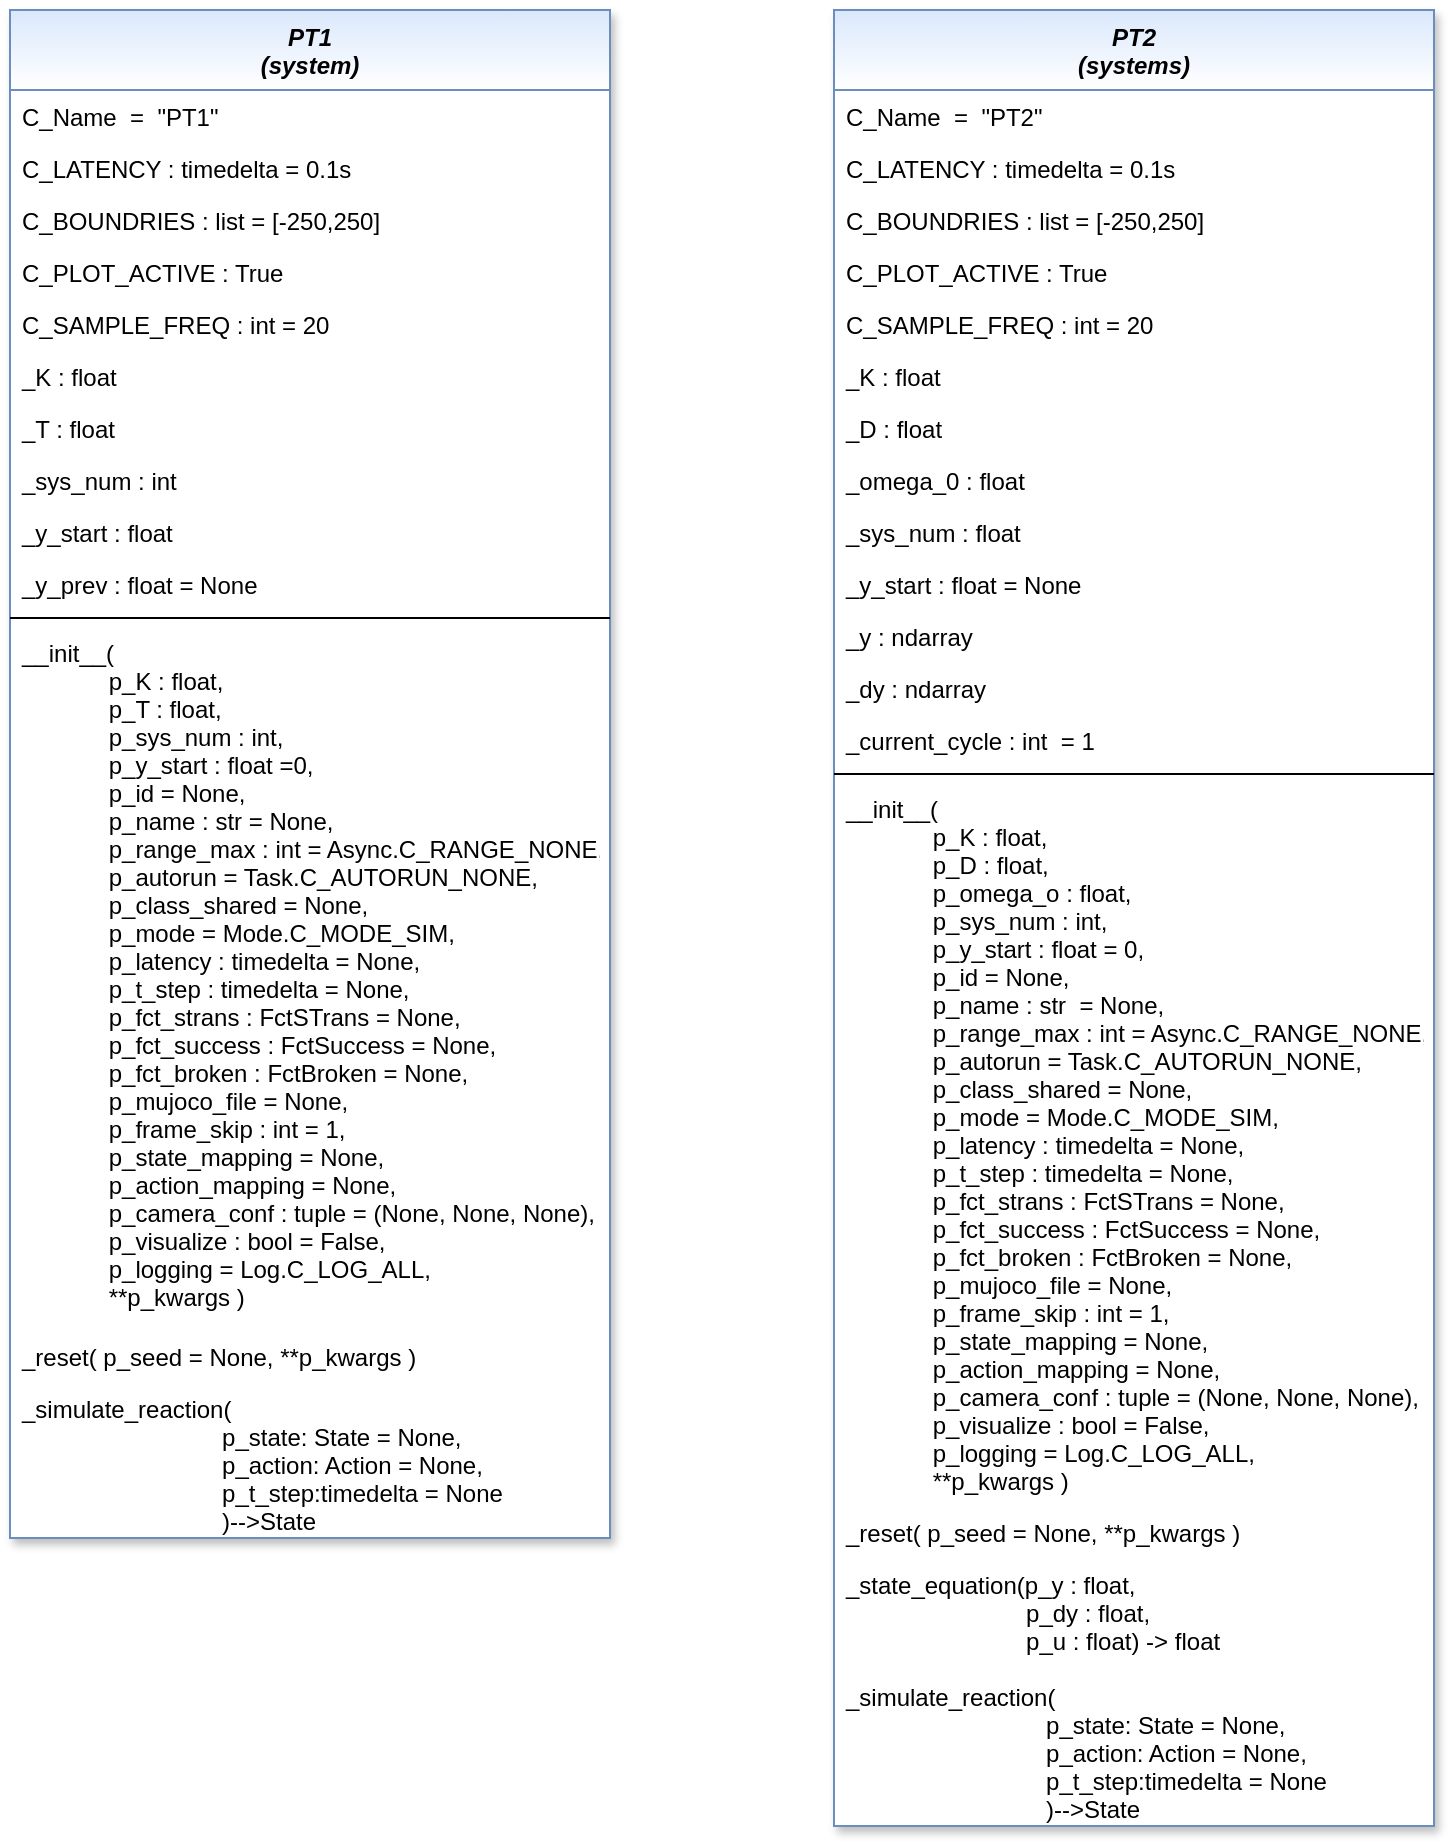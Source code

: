<mxfile version="26.0.4">
  <diagram id="C5RBs43oDa-KdzZeNtuy" name="Page-1">
    <mxGraphModel dx="2004" dy="1203" grid="1" gridSize="10" guides="1" tooltips="1" connect="1" arrows="1" fold="1" page="1" pageScale="1" pageWidth="827" pageHeight="1169" math="0" shadow="0">
      <root>
        <mxCell id="WIyWlLk6GJQsqaUBKTNV-0" />
        <mxCell id="WIyWlLk6GJQsqaUBKTNV-1" parent="WIyWlLk6GJQsqaUBKTNV-0" />
        <mxCell id="Q4mTtLXMbuz6-RH1aTCQ-0" value="PT1&#xa;(system)" style="swimlane;fontStyle=3;align=center;verticalAlign=top;childLayout=stackLayout;horizontal=1;startSize=40;horizontalStack=0;resizeParent=1;resizeLast=0;collapsible=1;marginBottom=0;rounded=0;shadow=1;strokeWidth=1;fillColor=#dae8fc;strokeColor=#6c8ebf;swimlaneFillColor=#ffffff;gradientColor=#FFFFFF;" parent="WIyWlLk6GJQsqaUBKTNV-1" vertex="1">
          <mxGeometry x="40" y="81" width="300" height="764" as="geometry">
            <mxRectangle x="230" y="140" width="160" height="26" as="alternateBounds" />
          </mxGeometry>
        </mxCell>
        <mxCell id="Q4mTtLXMbuz6-RH1aTCQ-1" value="C_Name  =  &quot;PT1&quot;" style="text;align=left;verticalAlign=top;spacingLeft=4;spacingRight=4;overflow=hidden;rotatable=0;points=[[0,0.5],[1,0.5]];portConstraint=eastwest;fontColor=default;" parent="Q4mTtLXMbuz6-RH1aTCQ-0" vertex="1">
          <mxGeometry y="40" width="300" height="26" as="geometry" />
        </mxCell>
        <mxCell id="Q4mTtLXMbuz6-RH1aTCQ-2" value="C_LATENCY : timedelta = 0.1s" style="text;align=left;verticalAlign=top;spacingLeft=4;spacingRight=4;overflow=hidden;rotatable=0;points=[[0,0.5],[1,0.5]];portConstraint=eastwest;fontColor=default;" parent="Q4mTtLXMbuz6-RH1aTCQ-0" vertex="1">
          <mxGeometry y="66" width="300" height="26" as="geometry" />
        </mxCell>
        <mxCell id="Q4mTtLXMbuz6-RH1aTCQ-21" value="C_BOUNDRIES : list = [-250,250]" style="text;align=left;verticalAlign=top;spacingLeft=4;spacingRight=4;overflow=hidden;rotatable=0;points=[[0,0.5],[1,0.5]];portConstraint=eastwest;fontColor=default;" parent="Q4mTtLXMbuz6-RH1aTCQ-0" vertex="1">
          <mxGeometry y="92" width="300" height="26" as="geometry" />
        </mxCell>
        <mxCell id="Q4mTtLXMbuz6-RH1aTCQ-3" value="C_PLOT_ACTIVE : True" style="text;align=left;verticalAlign=top;spacingLeft=4;spacingRight=4;overflow=hidden;rotatable=0;points=[[0,0.5],[1,0.5]];portConstraint=eastwest;fontColor=default;" parent="Q4mTtLXMbuz6-RH1aTCQ-0" vertex="1">
          <mxGeometry y="118" width="300" height="26" as="geometry" />
        </mxCell>
        <mxCell id="Q4mTtLXMbuz6-RH1aTCQ-22" value="C_SAMPLE_FREQ : int = 20" style="text;align=left;verticalAlign=top;spacingLeft=4;spacingRight=4;overflow=hidden;rotatable=0;points=[[0,0.5],[1,0.5]];portConstraint=eastwest;fontColor=default;" parent="Q4mTtLXMbuz6-RH1aTCQ-0" vertex="1">
          <mxGeometry y="144" width="300" height="26" as="geometry" />
        </mxCell>
        <mxCell id="Q4mTtLXMbuz6-RH1aTCQ-16" value="_K : float" style="text;align=left;verticalAlign=top;spacingLeft=4;spacingRight=4;overflow=hidden;rotatable=0;points=[[0,0.5],[1,0.5]];portConstraint=eastwest;fontColor=default;" parent="Q4mTtLXMbuz6-RH1aTCQ-0" vertex="1">
          <mxGeometry y="170" width="300" height="26" as="geometry" />
        </mxCell>
        <mxCell id="Q4mTtLXMbuz6-RH1aTCQ-17" value="_T : float" style="text;align=left;verticalAlign=top;spacingLeft=4;spacingRight=4;overflow=hidden;rotatable=0;points=[[0,0.5],[1,0.5]];portConstraint=eastwest;fontColor=default;" parent="Q4mTtLXMbuz6-RH1aTCQ-0" vertex="1">
          <mxGeometry y="196" width="300" height="26" as="geometry" />
        </mxCell>
        <mxCell id="Q4mTtLXMbuz6-RH1aTCQ-18" value="_sys_num : int" style="text;align=left;verticalAlign=top;spacingLeft=4;spacingRight=4;overflow=hidden;rotatable=0;points=[[0,0.5],[1,0.5]];portConstraint=eastwest;fontColor=default;" parent="Q4mTtLXMbuz6-RH1aTCQ-0" vertex="1">
          <mxGeometry y="222" width="300" height="26" as="geometry" />
        </mxCell>
        <mxCell id="Q4mTtLXMbuz6-RH1aTCQ-19" value="_y_start : float " style="text;align=left;verticalAlign=top;spacingLeft=4;spacingRight=4;overflow=hidden;rotatable=0;points=[[0,0.5],[1,0.5]];portConstraint=eastwest;fontColor=default;" parent="Q4mTtLXMbuz6-RH1aTCQ-0" vertex="1">
          <mxGeometry y="248" width="300" height="26" as="geometry" />
        </mxCell>
        <mxCell id="Q4mTtLXMbuz6-RH1aTCQ-20" value="_y_prev : float = None" style="text;align=left;verticalAlign=top;spacingLeft=4;spacingRight=4;overflow=hidden;rotatable=0;points=[[0,0.5],[1,0.5]];portConstraint=eastwest;fontColor=default;" parent="Q4mTtLXMbuz6-RH1aTCQ-0" vertex="1">
          <mxGeometry y="274" width="300" height="26" as="geometry" />
        </mxCell>
        <mxCell id="Q4mTtLXMbuz6-RH1aTCQ-4" value="" style="line;html=1;strokeWidth=1;align=left;verticalAlign=middle;spacingTop=-1;spacingLeft=3;spacingRight=3;rotatable=0;labelPosition=right;points=[];portConstraint=eastwest;" parent="Q4mTtLXMbuz6-RH1aTCQ-0" vertex="1">
          <mxGeometry y="300" width="300" height="8" as="geometry" />
        </mxCell>
        <mxCell id="Q4mTtLXMbuz6-RH1aTCQ-5" value="__init__(    &#xa;             p_K : float,&#xa;             p_T : float,&#xa;             p_sys_num : int,                  &#xa;             p_y_start : float =0,&#xa;             p_id = None,&#xa;                               p_name : str = None,&#xa;                               p_range_max : int = Async.C_RANGE_NONE,&#xa;                               p_autorun = Task.C_AUTORUN_NONE,&#xa;                               p_class_shared = None,&#xa;                               p_mode = Mode.C_MODE_SIM,&#xa;                               p_latency : timedelta = None,&#xa;                               p_t_step : timedelta = None,&#xa;                               p_fct_strans : FctSTrans = None,&#xa;                               p_fct_success : FctSuccess = None,&#xa;                               p_fct_broken : FctBroken = None,&#xa;                               p_mujoco_file = None,&#xa;                               p_frame_skip : int = 1,&#xa;                               p_state_mapping = None,&#xa;                               p_action_mapping = None,&#xa;                               p_camera_conf : tuple = (None, None, None),&#xa;                               p_visualize : bool = False,&#xa;                               p_logging = Log.C_LOG_ALL,&#xa;                               **p_kwargs )" style="text;align=left;verticalAlign=top;spacingLeft=4;spacingRight=4;overflow=hidden;rotatable=0;points=[[0,0.5],[1,0.5]];portConstraint=eastwest;fontColor=default;" parent="Q4mTtLXMbuz6-RH1aTCQ-0" vertex="1">
          <mxGeometry y="308" width="300" height="352" as="geometry" />
        </mxCell>
        <mxCell id="Q4mTtLXMbuz6-RH1aTCQ-6" value="_reset( p_seed = None, **p_kwargs )" style="text;align=left;verticalAlign=top;spacingLeft=4;spacingRight=4;overflow=hidden;rotatable=0;points=[[0,0.5],[1,0.5]];portConstraint=eastwest;fontColor=default;" parent="Q4mTtLXMbuz6-RH1aTCQ-0" vertex="1">
          <mxGeometry y="660" width="300" height="26" as="geometry" />
        </mxCell>
        <mxCell id="Q4mTtLXMbuz6-RH1aTCQ-7" value="_simulate_reaction(  &#xa;                              p_state: State = None,&#xa;                              p_action: Action = None, &#xa;                              p_t_step:timedelta = None&#xa;                              )--&gt;State" style="text;align=left;verticalAlign=top;spacingLeft=4;spacingRight=4;overflow=hidden;rotatable=0;points=[[0,0.5],[1,0.5]];portConstraint=eastwest;fontColor=default;" parent="Q4mTtLXMbuz6-RH1aTCQ-0" vertex="1">
          <mxGeometry y="686" width="300" height="78" as="geometry" />
        </mxCell>
        <mxCell id="Q4mTtLXMbuz6-RH1aTCQ-23" value="PT2&#xa;(systems)" style="swimlane;fontStyle=3;align=center;verticalAlign=top;childLayout=stackLayout;horizontal=1;startSize=40;horizontalStack=0;resizeParent=1;resizeLast=0;collapsible=1;marginBottom=0;rounded=0;shadow=1;strokeWidth=1;fillColor=#dae8fc;strokeColor=#6c8ebf;swimlaneFillColor=#ffffff;gradientColor=#FFFFFF;" parent="WIyWlLk6GJQsqaUBKTNV-1" vertex="1">
          <mxGeometry x="452" y="81" width="300" height="908" as="geometry">
            <mxRectangle x="230" y="140" width="160" height="26" as="alternateBounds" />
          </mxGeometry>
        </mxCell>
        <mxCell id="Q4mTtLXMbuz6-RH1aTCQ-24" value="C_Name  =  &quot;PT2&quot;" style="text;align=left;verticalAlign=top;spacingLeft=4;spacingRight=4;overflow=hidden;rotatable=0;points=[[0,0.5],[1,0.5]];portConstraint=eastwest;fontColor=default;" parent="Q4mTtLXMbuz6-RH1aTCQ-23" vertex="1">
          <mxGeometry y="40" width="300" height="26" as="geometry" />
        </mxCell>
        <mxCell id="Q4mTtLXMbuz6-RH1aTCQ-25" value="C_LATENCY : timedelta = 0.1s" style="text;align=left;verticalAlign=top;spacingLeft=4;spacingRight=4;overflow=hidden;rotatable=0;points=[[0,0.5],[1,0.5]];portConstraint=eastwest;fontColor=default;" parent="Q4mTtLXMbuz6-RH1aTCQ-23" vertex="1">
          <mxGeometry y="66" width="300" height="26" as="geometry" />
        </mxCell>
        <mxCell id="Q4mTtLXMbuz6-RH1aTCQ-26" value="C_BOUNDRIES : list = [-250,250]" style="text;align=left;verticalAlign=top;spacingLeft=4;spacingRight=4;overflow=hidden;rotatable=0;points=[[0,0.5],[1,0.5]];portConstraint=eastwest;fontColor=default;" parent="Q4mTtLXMbuz6-RH1aTCQ-23" vertex="1">
          <mxGeometry y="92" width="300" height="26" as="geometry" />
        </mxCell>
        <mxCell id="Q4mTtLXMbuz6-RH1aTCQ-27" value="C_PLOT_ACTIVE : True" style="text;align=left;verticalAlign=top;spacingLeft=4;spacingRight=4;overflow=hidden;rotatable=0;points=[[0,0.5],[1,0.5]];portConstraint=eastwest;fontColor=default;" parent="Q4mTtLXMbuz6-RH1aTCQ-23" vertex="1">
          <mxGeometry y="118" width="300" height="26" as="geometry" />
        </mxCell>
        <mxCell id="Q4mTtLXMbuz6-RH1aTCQ-28" value="C_SAMPLE_FREQ : int = 20" style="text;align=left;verticalAlign=top;spacingLeft=4;spacingRight=4;overflow=hidden;rotatable=0;points=[[0,0.5],[1,0.5]];portConstraint=eastwest;fontColor=default;" parent="Q4mTtLXMbuz6-RH1aTCQ-23" vertex="1">
          <mxGeometry y="144" width="300" height="26" as="geometry" />
        </mxCell>
        <mxCell id="Q4mTtLXMbuz6-RH1aTCQ-29" value="_K : float" style="text;align=left;verticalAlign=top;spacingLeft=4;spacingRight=4;overflow=hidden;rotatable=0;points=[[0,0.5],[1,0.5]];portConstraint=eastwest;fontColor=default;" parent="Q4mTtLXMbuz6-RH1aTCQ-23" vertex="1">
          <mxGeometry y="170" width="300" height="26" as="geometry" />
        </mxCell>
        <mxCell id="Q4mTtLXMbuz6-RH1aTCQ-30" value="_D : float" style="text;align=left;verticalAlign=top;spacingLeft=4;spacingRight=4;overflow=hidden;rotatable=0;points=[[0,0.5],[1,0.5]];portConstraint=eastwest;fontColor=default;" parent="Q4mTtLXMbuz6-RH1aTCQ-23" vertex="1">
          <mxGeometry y="196" width="300" height="26" as="geometry" />
        </mxCell>
        <mxCell id="Q4mTtLXMbuz6-RH1aTCQ-31" value="_omega_0 : float" style="text;align=left;verticalAlign=top;spacingLeft=4;spacingRight=4;overflow=hidden;rotatable=0;points=[[0,0.5],[1,0.5]];portConstraint=eastwest;fontColor=default;" parent="Q4mTtLXMbuz6-RH1aTCQ-23" vertex="1">
          <mxGeometry y="222" width="300" height="26" as="geometry" />
        </mxCell>
        <mxCell id="Q4mTtLXMbuz6-RH1aTCQ-32" value="_sys_num : float " style="text;align=left;verticalAlign=top;spacingLeft=4;spacingRight=4;overflow=hidden;rotatable=0;points=[[0,0.5],[1,0.5]];portConstraint=eastwest;fontColor=default;" parent="Q4mTtLXMbuz6-RH1aTCQ-23" vertex="1">
          <mxGeometry y="248" width="300" height="26" as="geometry" />
        </mxCell>
        <mxCell id="Q4mTtLXMbuz6-RH1aTCQ-33" value="_y_start : float = None" style="text;align=left;verticalAlign=top;spacingLeft=4;spacingRight=4;overflow=hidden;rotatable=0;points=[[0,0.5],[1,0.5]];portConstraint=eastwest;fontColor=default;" parent="Q4mTtLXMbuz6-RH1aTCQ-23" vertex="1">
          <mxGeometry y="274" width="300" height="26" as="geometry" />
        </mxCell>
        <mxCell id="Q4mTtLXMbuz6-RH1aTCQ-38" value="_y : ndarray" style="text;align=left;verticalAlign=top;spacingLeft=4;spacingRight=4;overflow=hidden;rotatable=0;points=[[0,0.5],[1,0.5]];portConstraint=eastwest;fontColor=default;" parent="Q4mTtLXMbuz6-RH1aTCQ-23" vertex="1">
          <mxGeometry y="300" width="300" height="26" as="geometry" />
        </mxCell>
        <mxCell id="Q4mTtLXMbuz6-RH1aTCQ-39" value="_dy : ndarray" style="text;align=left;verticalAlign=top;spacingLeft=4;spacingRight=4;overflow=hidden;rotatable=0;points=[[0,0.5],[1,0.5]];portConstraint=eastwest;fontColor=default;" parent="Q4mTtLXMbuz6-RH1aTCQ-23" vertex="1">
          <mxGeometry y="326" width="300" height="26" as="geometry" />
        </mxCell>
        <mxCell id="Q4mTtLXMbuz6-RH1aTCQ-40" value="_current_cycle : int  = 1" style="text;align=left;verticalAlign=top;spacingLeft=4;spacingRight=4;overflow=hidden;rotatable=0;points=[[0,0.5],[1,0.5]];portConstraint=eastwest;fontColor=default;" parent="Q4mTtLXMbuz6-RH1aTCQ-23" vertex="1">
          <mxGeometry y="352" width="300" height="26" as="geometry" />
        </mxCell>
        <mxCell id="Q4mTtLXMbuz6-RH1aTCQ-34" value="" style="line;html=1;strokeWidth=1;align=left;verticalAlign=middle;spacingTop=-1;spacingLeft=3;spacingRight=3;rotatable=0;labelPosition=right;points=[];portConstraint=eastwest;" parent="Q4mTtLXMbuz6-RH1aTCQ-23" vertex="1">
          <mxGeometry y="378" width="300" height="8" as="geometry" />
        </mxCell>
        <mxCell id="Q4mTtLXMbuz6-RH1aTCQ-35" value="__init__(    &#xa;             p_K : float,&#xa;             p_D : float,&#xa;             p_omega_o : float,&#xa;             p_sys_num : int,              &#xa;             p_y_start : float = 0,&#xa;             p_id = None,&#xa;                               p_name : str  = None,&#xa;                               p_range_max : int = Async.C_RANGE_NONE,&#xa;                               p_autorun = Task.C_AUTORUN_NONE,&#xa;                               p_class_shared = None,&#xa;                               p_mode = Mode.C_MODE_SIM,&#xa;                               p_latency : timedelta = None,&#xa;                               p_t_step : timedelta = None,&#xa;                               p_fct_strans : FctSTrans = None,&#xa;                               p_fct_success : FctSuccess = None,&#xa;                               p_fct_broken : FctBroken = None,&#xa;                               p_mujoco_file = None,&#xa;                               p_frame_skip : int = 1,&#xa;                               p_state_mapping = None,&#xa;                               p_action_mapping = None,&#xa;                               p_camera_conf : tuple = (None, None, None),&#xa;                               p_visualize : bool = False,&#xa;                               p_logging = Log.C_LOG_ALL,&#xa;                               **p_kwargs )" style="text;align=left;verticalAlign=top;spacingLeft=4;spacingRight=4;overflow=hidden;rotatable=0;points=[[0,0.5],[1,0.5]];portConstraint=eastwest;fontColor=default;" parent="Q4mTtLXMbuz6-RH1aTCQ-23" vertex="1">
          <mxGeometry y="386" width="300" height="362" as="geometry" />
        </mxCell>
        <mxCell id="Q4mTtLXMbuz6-RH1aTCQ-36" value="_reset( p_seed = None, **p_kwargs )" style="text;align=left;verticalAlign=top;spacingLeft=4;spacingRight=4;overflow=hidden;rotatable=0;points=[[0,0.5],[1,0.5]];portConstraint=eastwest;fontColor=default;" parent="Q4mTtLXMbuz6-RH1aTCQ-23" vertex="1">
          <mxGeometry y="748" width="300" height="26" as="geometry" />
        </mxCell>
        <mxCell id="Q4mTtLXMbuz6-RH1aTCQ-41" value="_state_equation(p_y : float,&#xa;                           p_dy : float, &#xa;                           p_u : float) -&gt; float" style="text;align=left;verticalAlign=top;spacingLeft=4;spacingRight=4;overflow=hidden;rotatable=0;points=[[0,0.5],[1,0.5]];portConstraint=eastwest;fontColor=default;" parent="Q4mTtLXMbuz6-RH1aTCQ-23" vertex="1">
          <mxGeometry y="774" width="300" height="56" as="geometry" />
        </mxCell>
        <mxCell id="Q4mTtLXMbuz6-RH1aTCQ-37" value="_simulate_reaction(  &#xa;                              p_state: State = None,&#xa;                              p_action: Action = None, &#xa;                              p_t_step:timedelta = None&#xa;                              )--&gt;State" style="text;align=left;verticalAlign=top;spacingLeft=4;spacingRight=4;overflow=hidden;rotatable=0;points=[[0,0.5],[1,0.5]];portConstraint=eastwest;fontColor=default;" parent="Q4mTtLXMbuz6-RH1aTCQ-23" vertex="1">
          <mxGeometry y="830" width="300" height="78" as="geometry" />
        </mxCell>
      </root>
    </mxGraphModel>
  </diagram>
</mxfile>
